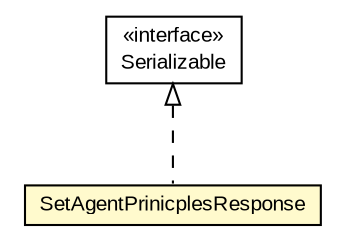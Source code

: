 #!/usr/local/bin/dot
#
# Class diagram 
# Generated by UMLGraph version R5_6-24-gf6e263 (http://www.umlgraph.org/)
#

digraph G {
	edge [fontname="arial",fontsize=10,labelfontname="arial",labelfontsize=10];
	node [fontname="arial",fontsize=10,shape=plaintext];
	nodesep=0.25;
	ranksep=0.5;
	// org.miloss.fgsms.services.interfaces.policyconfiguration.SetAgentPrinicplesResponse
	c349613 [label=<<table title="org.miloss.fgsms.services.interfaces.policyconfiguration.SetAgentPrinicplesResponse" border="0" cellborder="1" cellspacing="0" cellpadding="2" port="p" bgcolor="lemonChiffon" href="./SetAgentPrinicplesResponse.html">
		<tr><td><table border="0" cellspacing="0" cellpadding="1">
<tr><td align="center" balign="center"> SetAgentPrinicplesResponse </td></tr>
		</table></td></tr>
		</table>>, URL="./SetAgentPrinicplesResponse.html", fontname="arial", fontcolor="black", fontsize=10.0];
	//org.miloss.fgsms.services.interfaces.policyconfiguration.SetAgentPrinicplesResponse implements java.io.Serializable
	c349944:p -> c349613:p [dir=back,arrowtail=empty,style=dashed];
	// java.io.Serializable
	c349944 [label=<<table title="java.io.Serializable" border="0" cellborder="1" cellspacing="0" cellpadding="2" port="p" href="http://java.sun.com/j2se/1.4.2/docs/api/java/io/Serializable.html">
		<tr><td><table border="0" cellspacing="0" cellpadding="1">
<tr><td align="center" balign="center"> &#171;interface&#187; </td></tr>
<tr><td align="center" balign="center"> Serializable </td></tr>
		</table></td></tr>
		</table>>, URL="http://java.sun.com/j2se/1.4.2/docs/api/java/io/Serializable.html", fontname="arial", fontcolor="black", fontsize=10.0];
}


